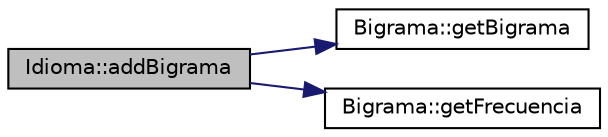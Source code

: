 digraph "Idioma::addBigrama"
{
  edge [fontname="Helvetica",fontsize="10",labelfontname="Helvetica",labelfontsize="10"];
  node [fontname="Helvetica",fontsize="10",shape=record];
  rankdir="LR";
  Node2 [label="Idioma::addBigrama",height=0.2,width=0.4,color="black", fillcolor="grey75", style="filled", fontcolor="black"];
  Node2 -> Node3 [color="midnightblue",fontsize="10",style="solid",fontname="Helvetica"];
  Node3 [label="Bigrama::getBigrama",height=0.2,width=0.4,color="black", fillcolor="white", style="filled",URL="$classBigrama.html#adb616b62beeaa4fb9303cd647ea3fba3",tooltip="Devuelve el bigrama almacenado. "];
  Node2 -> Node4 [color="midnightblue",fontsize="10",style="solid",fontname="Helvetica"];
  Node4 [label="Bigrama::getFrecuencia",height=0.2,width=0.4,color="black", fillcolor="white", style="filled",URL="$classBigrama.html#a5a7f1ec845ac5971c8d788c12171a9c9",tooltip="Devuelve la frecuencia almacenada. "];
}
